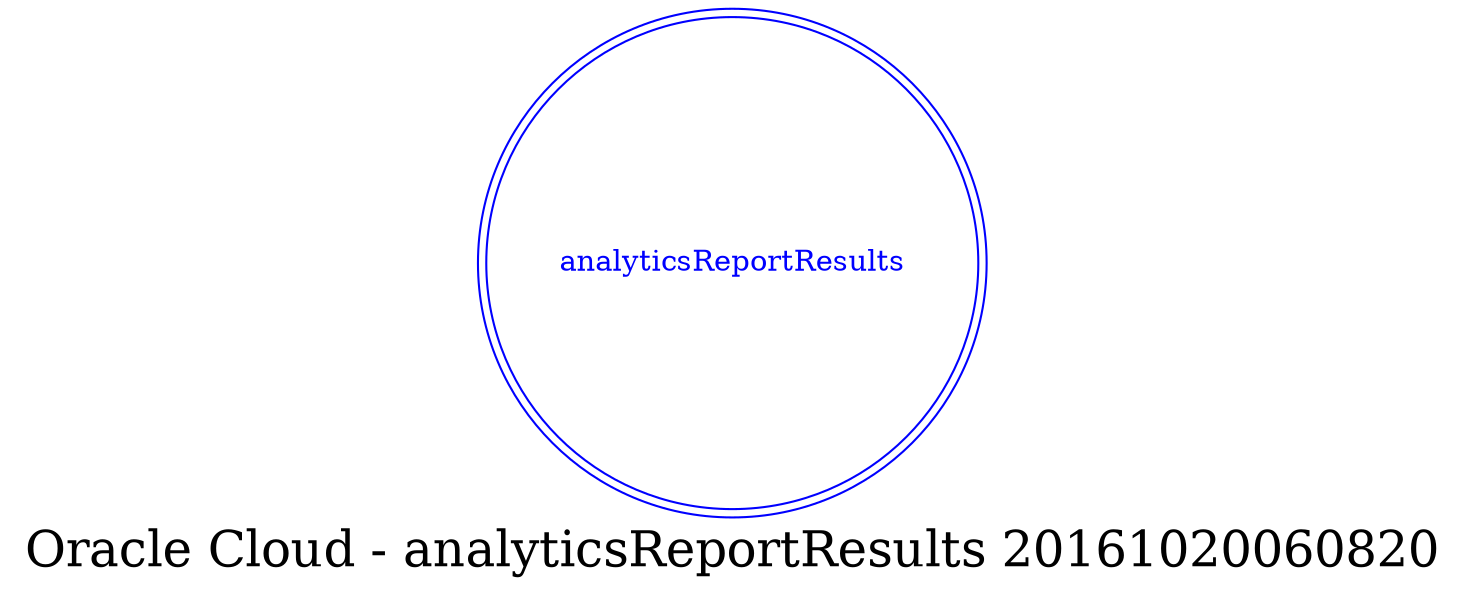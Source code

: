 digraph LexiconGraph {
graph[label="Oracle Cloud - analyticsReportResults 20161020060820", fontsize=24]
splines=true
"analyticsReportResults" [color=blue, fontcolor=blue, shape=doublecircle]
}
